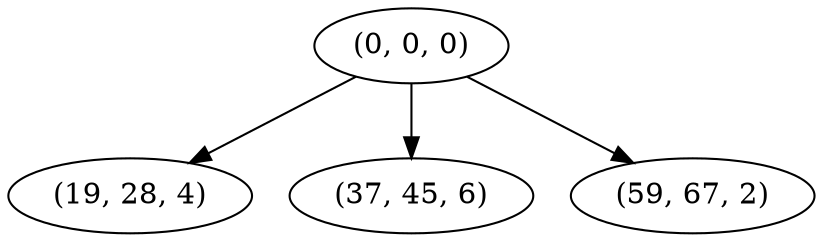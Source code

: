 digraph tree {
    "(0, 0, 0)";
    "(19, 28, 4)";
    "(37, 45, 6)";
    "(59, 67, 2)";
    "(0, 0, 0)" -> "(19, 28, 4)";
    "(0, 0, 0)" -> "(37, 45, 6)";
    "(0, 0, 0)" -> "(59, 67, 2)";
}
